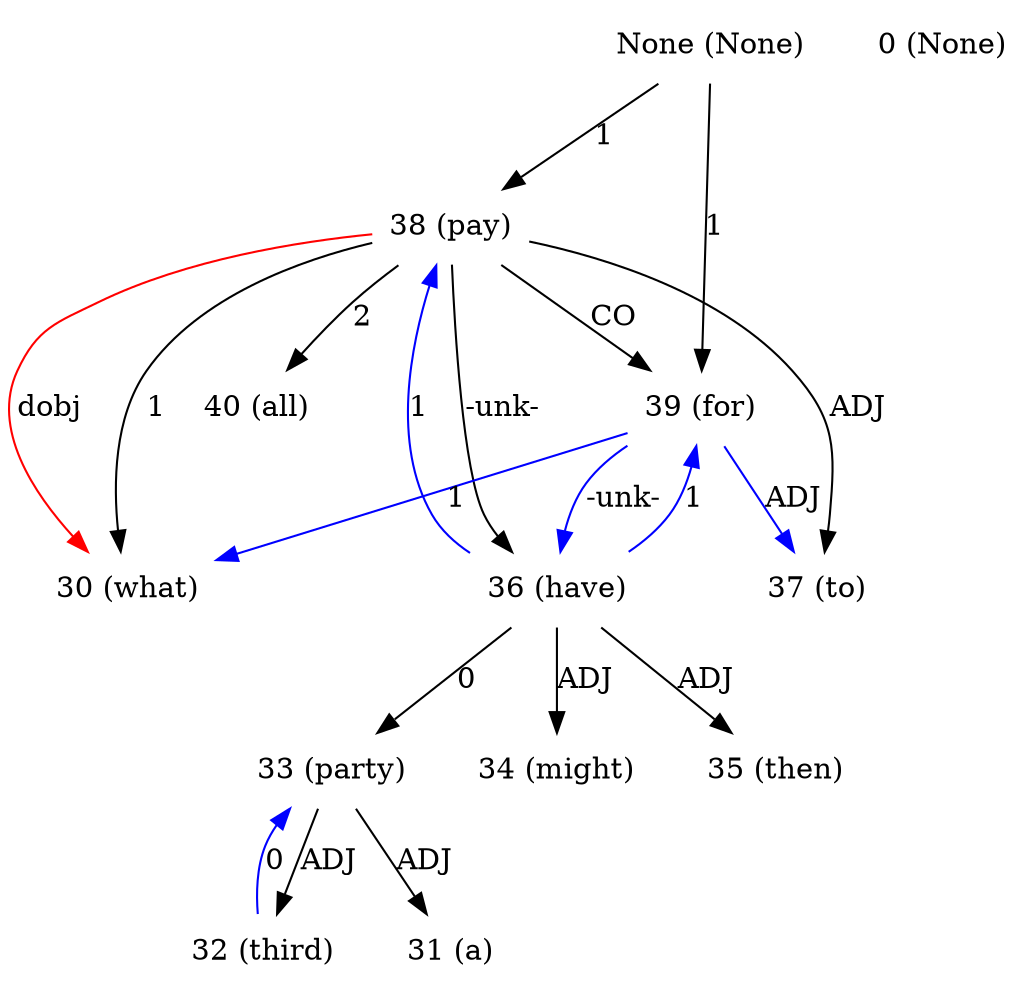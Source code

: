digraph G{
edge [dir=forward]
node [shape=plaintext]

None [label="None (None)"]
None -> 38 [label="1"]
None -> 39 [label="1"]
0 [label="0 (None)"]
30 [label="30 (what)"]
38 -> 30 [label="dobj", color="red"]
31 [label="31 (a)"]
32 [label="32 (third)"]
32 -> 33 [label="0", color="blue"]
33 [label="33 (party)"]
33 -> 31 [label="ADJ"]
33 -> 32 [label="ADJ"]
34 [label="34 (might)"]
35 [label="35 (then)"]
36 [label="36 (have)"]
36 -> 38 [label="1", color="blue"]
36 -> 39 [label="1", color="blue"]
36 -> 33 [label="0"]
36 -> 34 [label="ADJ"]
36 -> 35 [label="ADJ"]
37 [label="37 (to)"]
38 [label="38 (pay)"]
38 -> 30 [label="1"]
38 -> 36 [label="-unk-"]
38 -> 39 [label="CO"]
38 -> 40 [label="2"]
38 -> 37 [label="ADJ"]
39 [label="39 (for)"]
39 -> 30 [label="1", color="blue"]
39 -> 36 [label="-unk-", color="blue"]
39 -> 37 [label="ADJ", color="blue"]
40 [label="40 (all)"]
}
